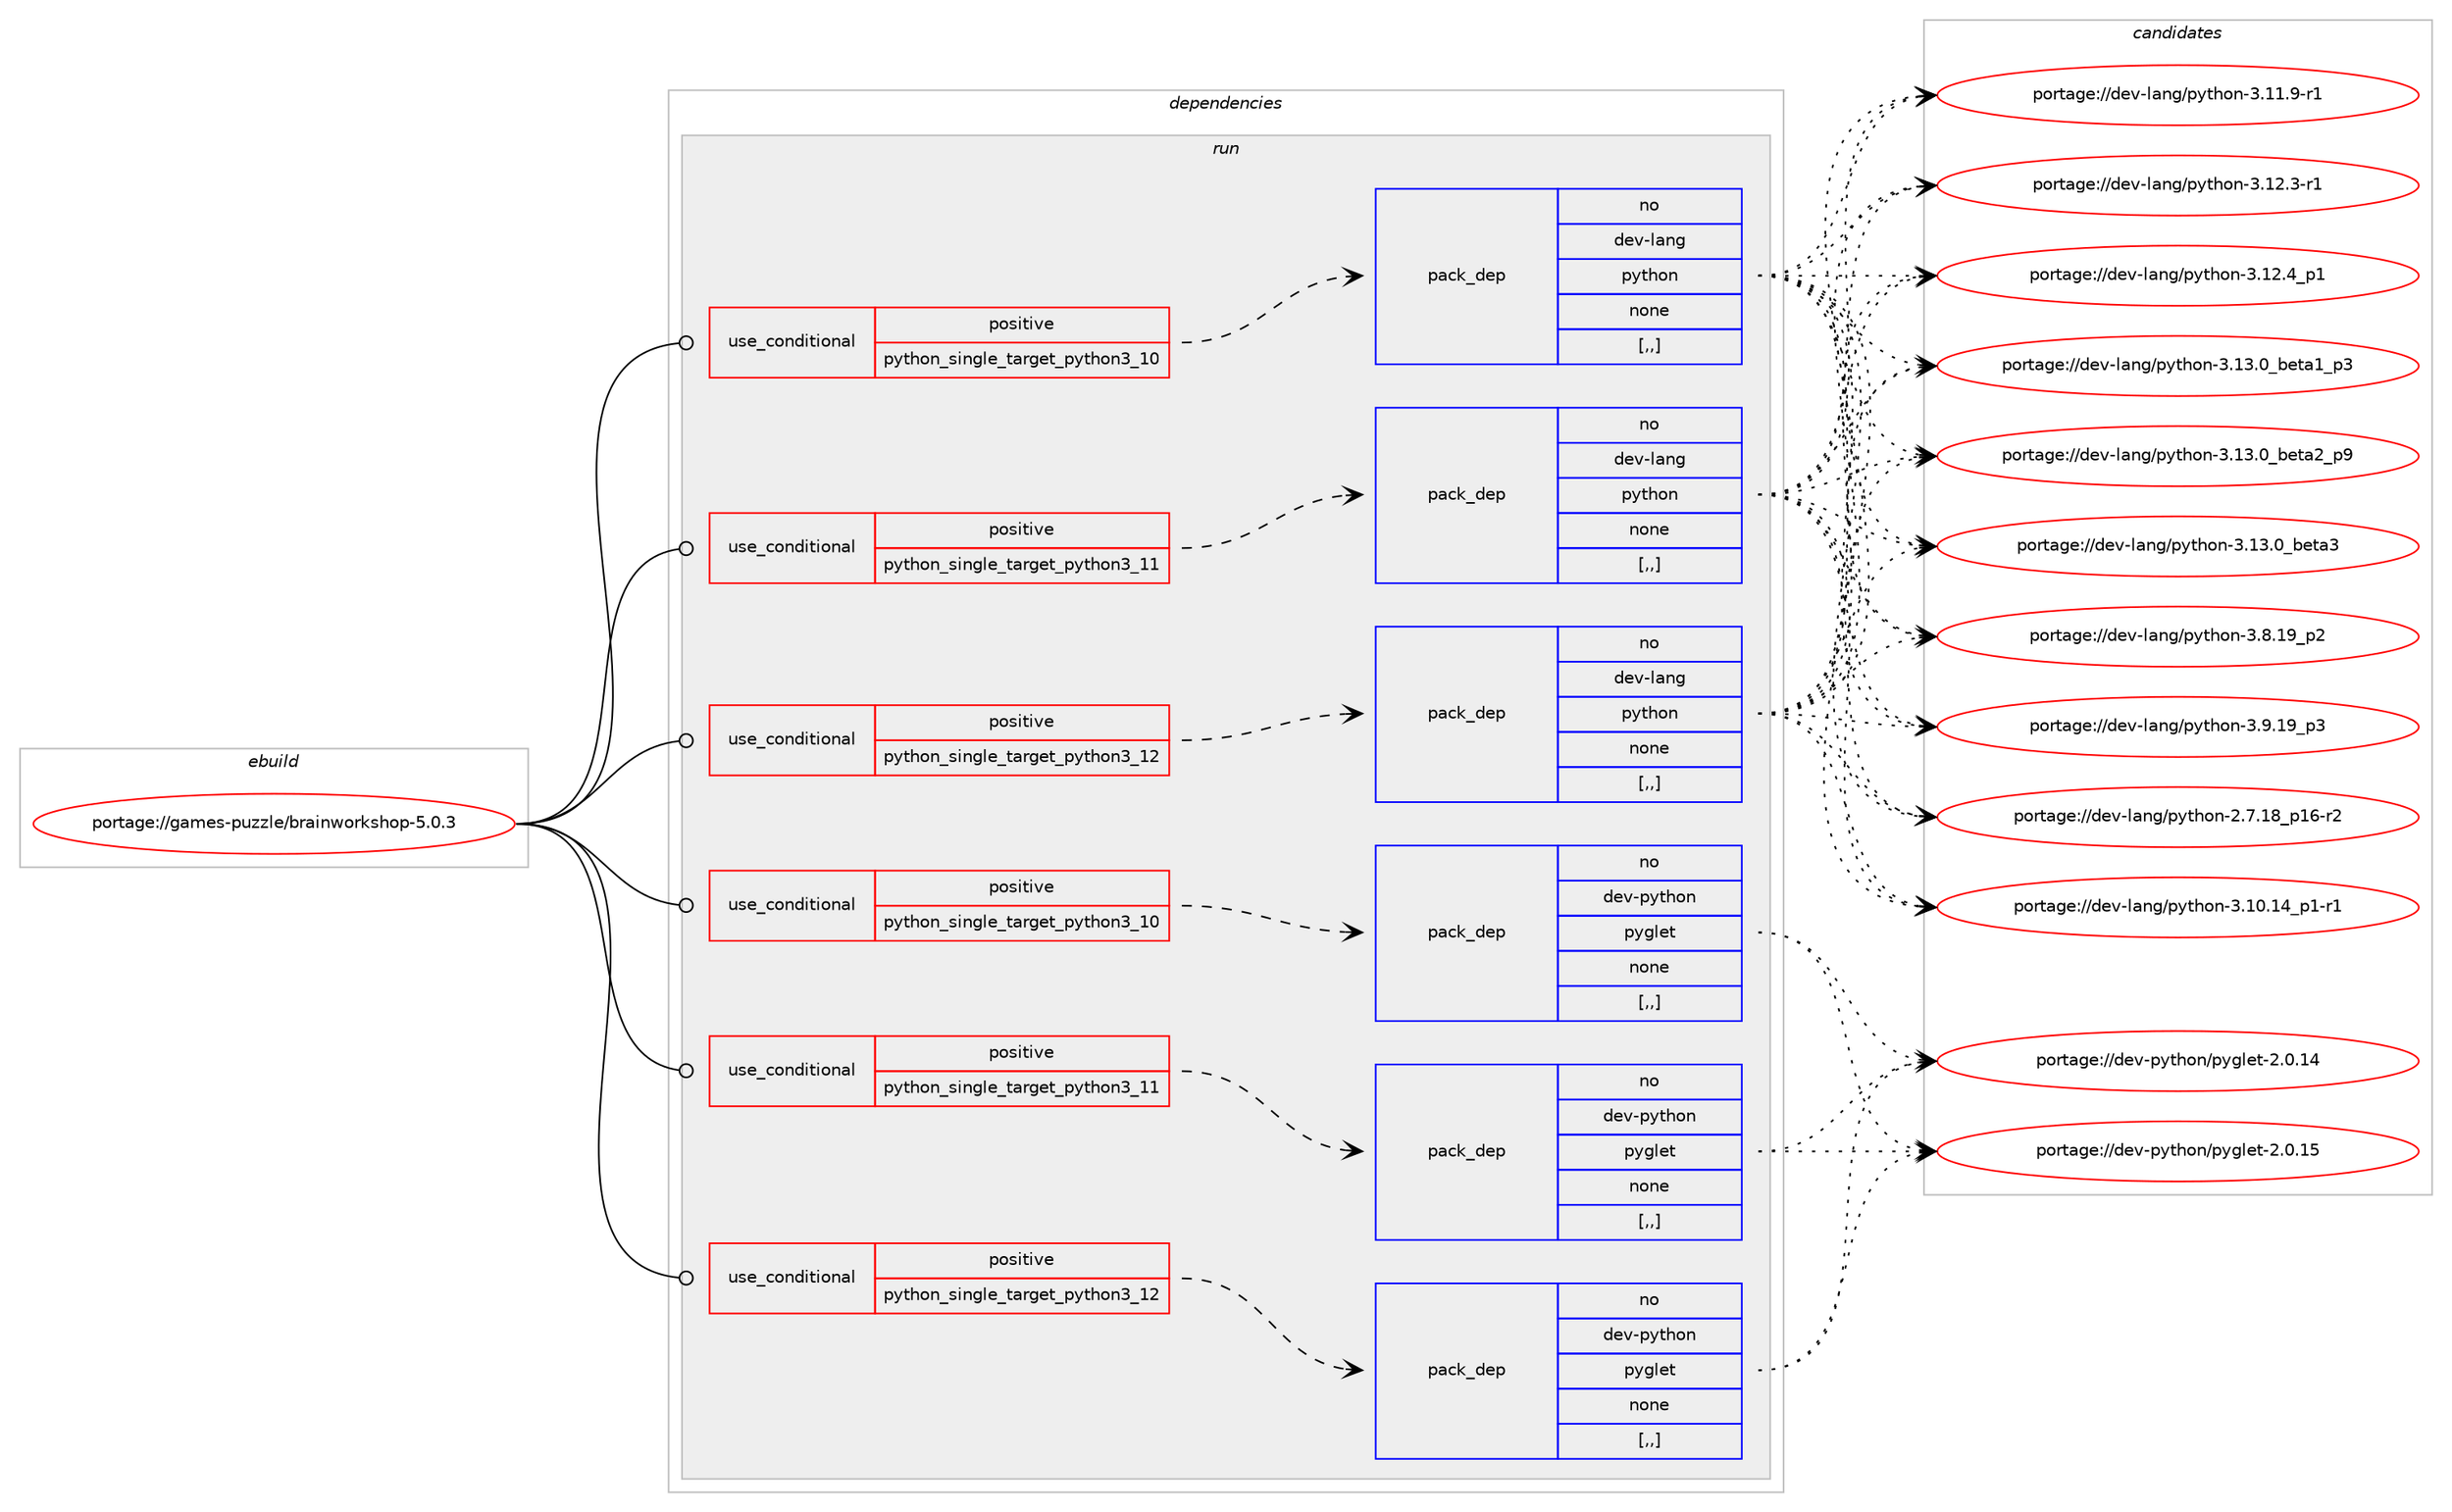 digraph prolog {

# *************
# Graph options
# *************

newrank=true;
concentrate=true;
compound=true;
graph [rankdir=LR,fontname=Helvetica,fontsize=10,ranksep=1.5];#, ranksep=2.5, nodesep=0.2];
edge  [arrowhead=vee];
node  [fontname=Helvetica,fontsize=10];

# **********
# The ebuild
# **********

subgraph cluster_leftcol {
color=gray;
rank=same;
label=<<i>ebuild</i>>;
id [label="portage://games-puzzle/brainworkshop-5.0.3", color=red, width=4, href="../games-puzzle/brainworkshop-5.0.3.svg"];
}

# ****************
# The dependencies
# ****************

subgraph cluster_midcol {
color=gray;
label=<<i>dependencies</i>>;
subgraph cluster_compile {
fillcolor="#eeeeee";
style=filled;
label=<<i>compile</i>>;
}
subgraph cluster_compileandrun {
fillcolor="#eeeeee";
style=filled;
label=<<i>compile and run</i>>;
}
subgraph cluster_run {
fillcolor="#eeeeee";
style=filled;
label=<<i>run</i>>;
subgraph cond62780 {
dependency226695 [label=<<TABLE BORDER="0" CELLBORDER="1" CELLSPACING="0" CELLPADDING="4"><TR><TD ROWSPAN="3" CELLPADDING="10">use_conditional</TD></TR><TR><TD>positive</TD></TR><TR><TD>python_single_target_python3_10</TD></TR></TABLE>>, shape=none, color=red];
subgraph pack162422 {
dependency226696 [label=<<TABLE BORDER="0" CELLBORDER="1" CELLSPACING="0" CELLPADDING="4" WIDTH="220"><TR><TD ROWSPAN="6" CELLPADDING="30">pack_dep</TD></TR><TR><TD WIDTH="110">no</TD></TR><TR><TD>dev-lang</TD></TR><TR><TD>python</TD></TR><TR><TD>none</TD></TR><TR><TD>[,,]</TD></TR></TABLE>>, shape=none, color=blue];
}
dependency226695:e -> dependency226696:w [weight=20,style="dashed",arrowhead="vee"];
}
id:e -> dependency226695:w [weight=20,style="solid",arrowhead="odot"];
subgraph cond62781 {
dependency226697 [label=<<TABLE BORDER="0" CELLBORDER="1" CELLSPACING="0" CELLPADDING="4"><TR><TD ROWSPAN="3" CELLPADDING="10">use_conditional</TD></TR><TR><TD>positive</TD></TR><TR><TD>python_single_target_python3_10</TD></TR></TABLE>>, shape=none, color=red];
subgraph pack162423 {
dependency226698 [label=<<TABLE BORDER="0" CELLBORDER="1" CELLSPACING="0" CELLPADDING="4" WIDTH="220"><TR><TD ROWSPAN="6" CELLPADDING="30">pack_dep</TD></TR><TR><TD WIDTH="110">no</TD></TR><TR><TD>dev-python</TD></TR><TR><TD>pyglet</TD></TR><TR><TD>none</TD></TR><TR><TD>[,,]</TD></TR></TABLE>>, shape=none, color=blue];
}
dependency226697:e -> dependency226698:w [weight=20,style="dashed",arrowhead="vee"];
}
id:e -> dependency226697:w [weight=20,style="solid",arrowhead="odot"];
subgraph cond62782 {
dependency226699 [label=<<TABLE BORDER="0" CELLBORDER="1" CELLSPACING="0" CELLPADDING="4"><TR><TD ROWSPAN="3" CELLPADDING="10">use_conditional</TD></TR><TR><TD>positive</TD></TR><TR><TD>python_single_target_python3_11</TD></TR></TABLE>>, shape=none, color=red];
subgraph pack162424 {
dependency226700 [label=<<TABLE BORDER="0" CELLBORDER="1" CELLSPACING="0" CELLPADDING="4" WIDTH="220"><TR><TD ROWSPAN="6" CELLPADDING="30">pack_dep</TD></TR><TR><TD WIDTH="110">no</TD></TR><TR><TD>dev-lang</TD></TR><TR><TD>python</TD></TR><TR><TD>none</TD></TR><TR><TD>[,,]</TD></TR></TABLE>>, shape=none, color=blue];
}
dependency226699:e -> dependency226700:w [weight=20,style="dashed",arrowhead="vee"];
}
id:e -> dependency226699:w [weight=20,style="solid",arrowhead="odot"];
subgraph cond62783 {
dependency226701 [label=<<TABLE BORDER="0" CELLBORDER="1" CELLSPACING="0" CELLPADDING="4"><TR><TD ROWSPAN="3" CELLPADDING="10">use_conditional</TD></TR><TR><TD>positive</TD></TR><TR><TD>python_single_target_python3_11</TD></TR></TABLE>>, shape=none, color=red];
subgraph pack162425 {
dependency226702 [label=<<TABLE BORDER="0" CELLBORDER="1" CELLSPACING="0" CELLPADDING="4" WIDTH="220"><TR><TD ROWSPAN="6" CELLPADDING="30">pack_dep</TD></TR><TR><TD WIDTH="110">no</TD></TR><TR><TD>dev-python</TD></TR><TR><TD>pyglet</TD></TR><TR><TD>none</TD></TR><TR><TD>[,,]</TD></TR></TABLE>>, shape=none, color=blue];
}
dependency226701:e -> dependency226702:w [weight=20,style="dashed",arrowhead="vee"];
}
id:e -> dependency226701:w [weight=20,style="solid",arrowhead="odot"];
subgraph cond62784 {
dependency226703 [label=<<TABLE BORDER="0" CELLBORDER="1" CELLSPACING="0" CELLPADDING="4"><TR><TD ROWSPAN="3" CELLPADDING="10">use_conditional</TD></TR><TR><TD>positive</TD></TR><TR><TD>python_single_target_python3_12</TD></TR></TABLE>>, shape=none, color=red];
subgraph pack162426 {
dependency226704 [label=<<TABLE BORDER="0" CELLBORDER="1" CELLSPACING="0" CELLPADDING="4" WIDTH="220"><TR><TD ROWSPAN="6" CELLPADDING="30">pack_dep</TD></TR><TR><TD WIDTH="110">no</TD></TR><TR><TD>dev-lang</TD></TR><TR><TD>python</TD></TR><TR><TD>none</TD></TR><TR><TD>[,,]</TD></TR></TABLE>>, shape=none, color=blue];
}
dependency226703:e -> dependency226704:w [weight=20,style="dashed",arrowhead="vee"];
}
id:e -> dependency226703:w [weight=20,style="solid",arrowhead="odot"];
subgraph cond62785 {
dependency226705 [label=<<TABLE BORDER="0" CELLBORDER="1" CELLSPACING="0" CELLPADDING="4"><TR><TD ROWSPAN="3" CELLPADDING="10">use_conditional</TD></TR><TR><TD>positive</TD></TR><TR><TD>python_single_target_python3_12</TD></TR></TABLE>>, shape=none, color=red];
subgraph pack162427 {
dependency226706 [label=<<TABLE BORDER="0" CELLBORDER="1" CELLSPACING="0" CELLPADDING="4" WIDTH="220"><TR><TD ROWSPAN="6" CELLPADDING="30">pack_dep</TD></TR><TR><TD WIDTH="110">no</TD></TR><TR><TD>dev-python</TD></TR><TR><TD>pyglet</TD></TR><TR><TD>none</TD></TR><TR><TD>[,,]</TD></TR></TABLE>>, shape=none, color=blue];
}
dependency226705:e -> dependency226706:w [weight=20,style="dashed",arrowhead="vee"];
}
id:e -> dependency226705:w [weight=20,style="solid",arrowhead="odot"];
}
}

# **************
# The candidates
# **************

subgraph cluster_choices {
rank=same;
color=gray;
label=<<i>candidates</i>>;

subgraph choice162422 {
color=black;
nodesep=1;
choice100101118451089711010347112121116104111110455046554649569511249544511450 [label="portage://dev-lang/python-2.7.18_p16-r2", color=red, width=4,href="../dev-lang/python-2.7.18_p16-r2.svg"];
choice100101118451089711010347112121116104111110455146494846495295112494511449 [label="portage://dev-lang/python-3.10.14_p1-r1", color=red, width=4,href="../dev-lang/python-3.10.14_p1-r1.svg"];
choice100101118451089711010347112121116104111110455146494946574511449 [label="portage://dev-lang/python-3.11.9-r1", color=red, width=4,href="../dev-lang/python-3.11.9-r1.svg"];
choice100101118451089711010347112121116104111110455146495046514511449 [label="portage://dev-lang/python-3.12.3-r1", color=red, width=4,href="../dev-lang/python-3.12.3-r1.svg"];
choice100101118451089711010347112121116104111110455146495046529511249 [label="portage://dev-lang/python-3.12.4_p1", color=red, width=4,href="../dev-lang/python-3.12.4_p1.svg"];
choice10010111845108971101034711212111610411111045514649514648959810111697499511251 [label="portage://dev-lang/python-3.13.0_beta1_p3", color=red, width=4,href="../dev-lang/python-3.13.0_beta1_p3.svg"];
choice10010111845108971101034711212111610411111045514649514648959810111697509511257 [label="portage://dev-lang/python-3.13.0_beta2_p9", color=red, width=4,href="../dev-lang/python-3.13.0_beta2_p9.svg"];
choice1001011184510897110103471121211161041111104551464951464895981011169751 [label="portage://dev-lang/python-3.13.0_beta3", color=red, width=4,href="../dev-lang/python-3.13.0_beta3.svg"];
choice100101118451089711010347112121116104111110455146564649579511250 [label="portage://dev-lang/python-3.8.19_p2", color=red, width=4,href="../dev-lang/python-3.8.19_p2.svg"];
choice100101118451089711010347112121116104111110455146574649579511251 [label="portage://dev-lang/python-3.9.19_p3", color=red, width=4,href="../dev-lang/python-3.9.19_p3.svg"];
dependency226696:e -> choice100101118451089711010347112121116104111110455046554649569511249544511450:w [style=dotted,weight="100"];
dependency226696:e -> choice100101118451089711010347112121116104111110455146494846495295112494511449:w [style=dotted,weight="100"];
dependency226696:e -> choice100101118451089711010347112121116104111110455146494946574511449:w [style=dotted,weight="100"];
dependency226696:e -> choice100101118451089711010347112121116104111110455146495046514511449:w [style=dotted,weight="100"];
dependency226696:e -> choice100101118451089711010347112121116104111110455146495046529511249:w [style=dotted,weight="100"];
dependency226696:e -> choice10010111845108971101034711212111610411111045514649514648959810111697499511251:w [style=dotted,weight="100"];
dependency226696:e -> choice10010111845108971101034711212111610411111045514649514648959810111697509511257:w [style=dotted,weight="100"];
dependency226696:e -> choice1001011184510897110103471121211161041111104551464951464895981011169751:w [style=dotted,weight="100"];
dependency226696:e -> choice100101118451089711010347112121116104111110455146564649579511250:w [style=dotted,weight="100"];
dependency226696:e -> choice100101118451089711010347112121116104111110455146574649579511251:w [style=dotted,weight="100"];
}
subgraph choice162423 {
color=black;
nodesep=1;
choice100101118451121211161041111104711212110310810111645504648464952 [label="portage://dev-python/pyglet-2.0.14", color=red, width=4,href="../dev-python/pyglet-2.0.14.svg"];
choice100101118451121211161041111104711212110310810111645504648464953 [label="portage://dev-python/pyglet-2.0.15", color=red, width=4,href="../dev-python/pyglet-2.0.15.svg"];
dependency226698:e -> choice100101118451121211161041111104711212110310810111645504648464952:w [style=dotted,weight="100"];
dependency226698:e -> choice100101118451121211161041111104711212110310810111645504648464953:w [style=dotted,weight="100"];
}
subgraph choice162424 {
color=black;
nodesep=1;
choice100101118451089711010347112121116104111110455046554649569511249544511450 [label="portage://dev-lang/python-2.7.18_p16-r2", color=red, width=4,href="../dev-lang/python-2.7.18_p16-r2.svg"];
choice100101118451089711010347112121116104111110455146494846495295112494511449 [label="portage://dev-lang/python-3.10.14_p1-r1", color=red, width=4,href="../dev-lang/python-3.10.14_p1-r1.svg"];
choice100101118451089711010347112121116104111110455146494946574511449 [label="portage://dev-lang/python-3.11.9-r1", color=red, width=4,href="../dev-lang/python-3.11.9-r1.svg"];
choice100101118451089711010347112121116104111110455146495046514511449 [label="portage://dev-lang/python-3.12.3-r1", color=red, width=4,href="../dev-lang/python-3.12.3-r1.svg"];
choice100101118451089711010347112121116104111110455146495046529511249 [label="portage://dev-lang/python-3.12.4_p1", color=red, width=4,href="../dev-lang/python-3.12.4_p1.svg"];
choice10010111845108971101034711212111610411111045514649514648959810111697499511251 [label="portage://dev-lang/python-3.13.0_beta1_p3", color=red, width=4,href="../dev-lang/python-3.13.0_beta1_p3.svg"];
choice10010111845108971101034711212111610411111045514649514648959810111697509511257 [label="portage://dev-lang/python-3.13.0_beta2_p9", color=red, width=4,href="../dev-lang/python-3.13.0_beta2_p9.svg"];
choice1001011184510897110103471121211161041111104551464951464895981011169751 [label="portage://dev-lang/python-3.13.0_beta3", color=red, width=4,href="../dev-lang/python-3.13.0_beta3.svg"];
choice100101118451089711010347112121116104111110455146564649579511250 [label="portage://dev-lang/python-3.8.19_p2", color=red, width=4,href="../dev-lang/python-3.8.19_p2.svg"];
choice100101118451089711010347112121116104111110455146574649579511251 [label="portage://dev-lang/python-3.9.19_p3", color=red, width=4,href="../dev-lang/python-3.9.19_p3.svg"];
dependency226700:e -> choice100101118451089711010347112121116104111110455046554649569511249544511450:w [style=dotted,weight="100"];
dependency226700:e -> choice100101118451089711010347112121116104111110455146494846495295112494511449:w [style=dotted,weight="100"];
dependency226700:e -> choice100101118451089711010347112121116104111110455146494946574511449:w [style=dotted,weight="100"];
dependency226700:e -> choice100101118451089711010347112121116104111110455146495046514511449:w [style=dotted,weight="100"];
dependency226700:e -> choice100101118451089711010347112121116104111110455146495046529511249:w [style=dotted,weight="100"];
dependency226700:e -> choice10010111845108971101034711212111610411111045514649514648959810111697499511251:w [style=dotted,weight="100"];
dependency226700:e -> choice10010111845108971101034711212111610411111045514649514648959810111697509511257:w [style=dotted,weight="100"];
dependency226700:e -> choice1001011184510897110103471121211161041111104551464951464895981011169751:w [style=dotted,weight="100"];
dependency226700:e -> choice100101118451089711010347112121116104111110455146564649579511250:w [style=dotted,weight="100"];
dependency226700:e -> choice100101118451089711010347112121116104111110455146574649579511251:w [style=dotted,weight="100"];
}
subgraph choice162425 {
color=black;
nodesep=1;
choice100101118451121211161041111104711212110310810111645504648464952 [label="portage://dev-python/pyglet-2.0.14", color=red, width=4,href="../dev-python/pyglet-2.0.14.svg"];
choice100101118451121211161041111104711212110310810111645504648464953 [label="portage://dev-python/pyglet-2.0.15", color=red, width=4,href="../dev-python/pyglet-2.0.15.svg"];
dependency226702:e -> choice100101118451121211161041111104711212110310810111645504648464952:w [style=dotted,weight="100"];
dependency226702:e -> choice100101118451121211161041111104711212110310810111645504648464953:w [style=dotted,weight="100"];
}
subgraph choice162426 {
color=black;
nodesep=1;
choice100101118451089711010347112121116104111110455046554649569511249544511450 [label="portage://dev-lang/python-2.7.18_p16-r2", color=red, width=4,href="../dev-lang/python-2.7.18_p16-r2.svg"];
choice100101118451089711010347112121116104111110455146494846495295112494511449 [label="portage://dev-lang/python-3.10.14_p1-r1", color=red, width=4,href="../dev-lang/python-3.10.14_p1-r1.svg"];
choice100101118451089711010347112121116104111110455146494946574511449 [label="portage://dev-lang/python-3.11.9-r1", color=red, width=4,href="../dev-lang/python-3.11.9-r1.svg"];
choice100101118451089711010347112121116104111110455146495046514511449 [label="portage://dev-lang/python-3.12.3-r1", color=red, width=4,href="../dev-lang/python-3.12.3-r1.svg"];
choice100101118451089711010347112121116104111110455146495046529511249 [label="portage://dev-lang/python-3.12.4_p1", color=red, width=4,href="../dev-lang/python-3.12.4_p1.svg"];
choice10010111845108971101034711212111610411111045514649514648959810111697499511251 [label="portage://dev-lang/python-3.13.0_beta1_p3", color=red, width=4,href="../dev-lang/python-3.13.0_beta1_p3.svg"];
choice10010111845108971101034711212111610411111045514649514648959810111697509511257 [label="portage://dev-lang/python-3.13.0_beta2_p9", color=red, width=4,href="../dev-lang/python-3.13.0_beta2_p9.svg"];
choice1001011184510897110103471121211161041111104551464951464895981011169751 [label="portage://dev-lang/python-3.13.0_beta3", color=red, width=4,href="../dev-lang/python-3.13.0_beta3.svg"];
choice100101118451089711010347112121116104111110455146564649579511250 [label="portage://dev-lang/python-3.8.19_p2", color=red, width=4,href="../dev-lang/python-3.8.19_p2.svg"];
choice100101118451089711010347112121116104111110455146574649579511251 [label="portage://dev-lang/python-3.9.19_p3", color=red, width=4,href="../dev-lang/python-3.9.19_p3.svg"];
dependency226704:e -> choice100101118451089711010347112121116104111110455046554649569511249544511450:w [style=dotted,weight="100"];
dependency226704:e -> choice100101118451089711010347112121116104111110455146494846495295112494511449:w [style=dotted,weight="100"];
dependency226704:e -> choice100101118451089711010347112121116104111110455146494946574511449:w [style=dotted,weight="100"];
dependency226704:e -> choice100101118451089711010347112121116104111110455146495046514511449:w [style=dotted,weight="100"];
dependency226704:e -> choice100101118451089711010347112121116104111110455146495046529511249:w [style=dotted,weight="100"];
dependency226704:e -> choice10010111845108971101034711212111610411111045514649514648959810111697499511251:w [style=dotted,weight="100"];
dependency226704:e -> choice10010111845108971101034711212111610411111045514649514648959810111697509511257:w [style=dotted,weight="100"];
dependency226704:e -> choice1001011184510897110103471121211161041111104551464951464895981011169751:w [style=dotted,weight="100"];
dependency226704:e -> choice100101118451089711010347112121116104111110455146564649579511250:w [style=dotted,weight="100"];
dependency226704:e -> choice100101118451089711010347112121116104111110455146574649579511251:w [style=dotted,weight="100"];
}
subgraph choice162427 {
color=black;
nodesep=1;
choice100101118451121211161041111104711212110310810111645504648464952 [label="portage://dev-python/pyglet-2.0.14", color=red, width=4,href="../dev-python/pyglet-2.0.14.svg"];
choice100101118451121211161041111104711212110310810111645504648464953 [label="portage://dev-python/pyglet-2.0.15", color=red, width=4,href="../dev-python/pyglet-2.0.15.svg"];
dependency226706:e -> choice100101118451121211161041111104711212110310810111645504648464952:w [style=dotted,weight="100"];
dependency226706:e -> choice100101118451121211161041111104711212110310810111645504648464953:w [style=dotted,weight="100"];
}
}

}
